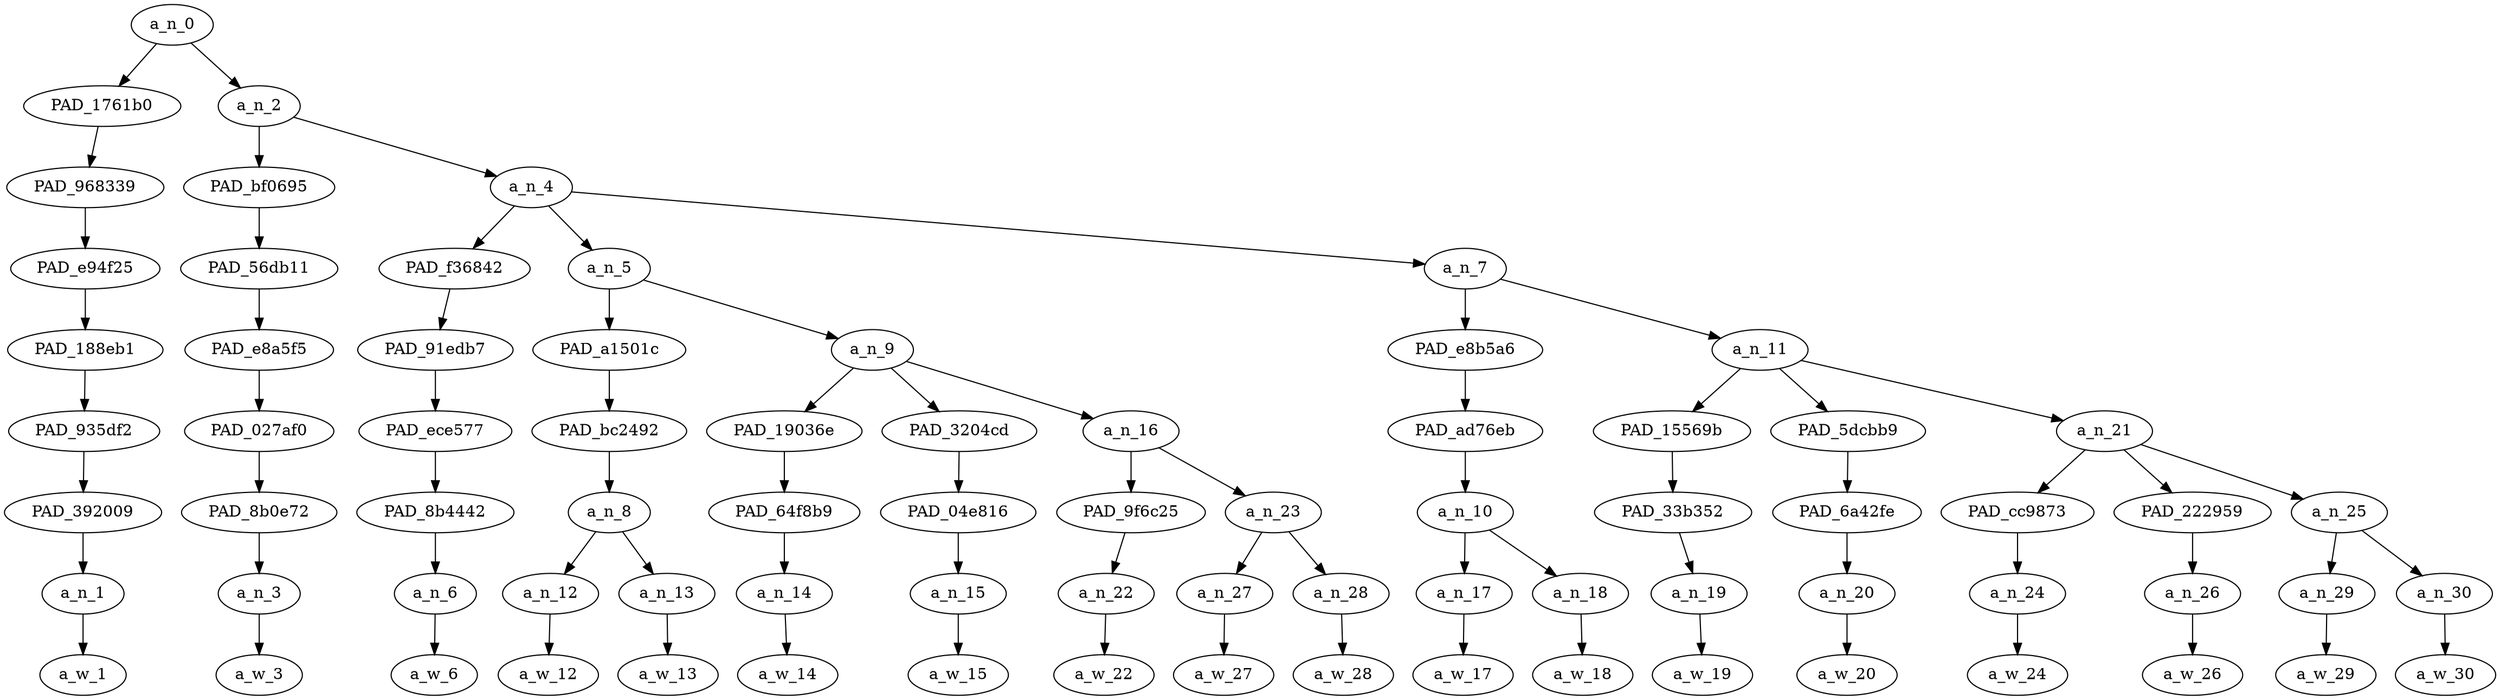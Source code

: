 strict digraph "" {
	a_n_0	[div_dir=1,
		index=0,
		level=8,
		pos="2.3229166666666665,8!",
		text_span="[0, 1, 2, 3, 4, 5, 6, 7, 8, 9, 10, 11, 12, 13, 14, 15, 16, 17]",
		value=1.00000001];
	PAD_1761b0	[div_dir=1,
		index=0,
		level=7,
		pos="0.0,7!",
		text_span="[0]",
		value=0.06061982];
	a_n_0 -> PAD_1761b0;
	a_n_2	[div_dir=1,
		index=1,
		level=7,
		pos="4.645833333333333,7!",
		text_span="[1, 2, 3, 4, 5, 6, 7, 8, 9, 10, 11, 12, 13, 14, 15, 16, 17]",
		value=0.93802493];
	a_n_0 -> a_n_2;
	PAD_968339	[div_dir=1,
		index=0,
		level=6,
		pos="0.0,6!",
		text_span="[0]",
		value=0.06061982];
	PAD_1761b0 -> PAD_968339;
	PAD_e94f25	[div_dir=1,
		index=0,
		level=5,
		pos="0.0,5!",
		text_span="[0]",
		value=0.06061982];
	PAD_968339 -> PAD_e94f25;
	PAD_188eb1	[div_dir=1,
		index=0,
		level=4,
		pos="0.0,4!",
		text_span="[0]",
		value=0.06061982];
	PAD_e94f25 -> PAD_188eb1;
	PAD_935df2	[div_dir=1,
		index=0,
		level=3,
		pos="0.0,3!",
		text_span="[0]",
		value=0.06061982];
	PAD_188eb1 -> PAD_935df2;
	PAD_392009	[div_dir=1,
		index=0,
		level=2,
		pos="0.0,2!",
		text_span="[0]",
		value=0.06061982];
	PAD_935df2 -> PAD_392009;
	a_n_1	[div_dir=1,
		index=0,
		level=1,
		pos="0.0,1!",
		text_span="[0]",
		value=0.06061982];
	PAD_392009 -> a_n_1;
	a_w_1	[div_dir=0,
		index=0,
		level=0,
		pos="0,0!",
		text_span="[0]",
		value=i];
	a_n_1 -> a_w_1;
	PAD_bf0695	[div_dir=1,
		index=1,
		level=6,
		pos="1.0,6!",
		text_span="[1]",
		value=0.03777038];
	a_n_2 -> PAD_bf0695;
	a_n_4	[div_dir=1,
		index=2,
		level=6,
		pos="8.291666666666666,6!",
		text_span="[2, 3, 4, 5, 6, 7, 8, 9, 10, 11, 12, 13, 14, 15, 16, 17]",
		value=0.89902050];
	a_n_2 -> a_n_4;
	PAD_56db11	[div_dir=1,
		index=1,
		level=5,
		pos="1.0,5!",
		text_span="[1]",
		value=0.03777038];
	PAD_bf0695 -> PAD_56db11;
	PAD_e8a5f5	[div_dir=1,
		index=1,
		level=4,
		pos="1.0,4!",
		text_span="[1]",
		value=0.03777038];
	PAD_56db11 -> PAD_e8a5f5;
	PAD_027af0	[div_dir=1,
		index=1,
		level=3,
		pos="1.0,3!",
		text_span="[1]",
		value=0.03777038];
	PAD_e8a5f5 -> PAD_027af0;
	PAD_8b0e72	[div_dir=1,
		index=1,
		level=2,
		pos="1.0,2!",
		text_span="[1]",
		value=0.03777038];
	PAD_027af0 -> PAD_8b0e72;
	a_n_3	[div_dir=1,
		index=1,
		level=1,
		pos="1.0,1!",
		text_span="[1]",
		value=0.03777038];
	PAD_8b0e72 -> a_n_3;
	a_w_3	[div_dir=0,
		index=1,
		level=0,
		pos="1,0!",
		text_span="[1]",
		value=m];
	a_n_3 -> a_w_3;
	PAD_f36842	[div_dir=1,
		index=3,
		level=5,
		pos="9.0,5!",
		text_span="[9]",
		value=0.02935913];
	a_n_4 -> PAD_f36842;
	a_n_5	[div_dir=1,
		index=2,
		level=5,
		pos="3.875,5!",
		text_span="[2, 3, 4, 5, 6, 7, 8]",
		value=0.35994971];
	a_n_4 -> a_n_5;
	a_n_7	[div_dir=1,
		index=4,
		level=5,
		pos="12.0,5!",
		text_span="[10, 11, 12, 13, 14, 15, 16, 17]",
		value=0.50847790];
	a_n_4 -> a_n_7;
	PAD_91edb7	[div_dir=1,
		index=4,
		level=4,
		pos="9.0,4!",
		text_span="[9]",
		value=0.02935913];
	PAD_f36842 -> PAD_91edb7;
	PAD_ece577	[div_dir=1,
		index=6,
		level=3,
		pos="9.0,3!",
		text_span="[9]",
		value=0.02935913];
	PAD_91edb7 -> PAD_ece577;
	PAD_8b4442	[div_dir=1,
		index=7,
		level=2,
		pos="9.0,2!",
		text_span="[9]",
		value=0.02935913];
	PAD_ece577 -> PAD_8b4442;
	a_n_6	[div_dir=1,
		index=9,
		level=1,
		pos="9.0,1!",
		text_span="[9]",
		value=0.02935913];
	PAD_8b4442 -> a_n_6;
	a_w_6	[div_dir=0,
		index=9,
		level=0,
		pos="9,0!",
		text_span="[9]",
		value=and];
	a_n_6 -> a_w_6;
	PAD_a1501c	[div_dir=1,
		index=2,
		level=4,
		pos="2.5,4!",
		text_span="[2, 3]",
		value=0.12419362];
	a_n_5 -> PAD_a1501c;
	a_n_9	[div_dir=1,
		index=3,
		level=4,
		pos="5.25,4!",
		text_span="[4, 5, 6, 7, 8]",
		value=0.23549281];
	a_n_5 -> a_n_9;
	PAD_bc2492	[div_dir=1,
		index=2,
		level=3,
		pos="2.5,3!",
		text_span="[2, 3]",
		value=0.12419362];
	PAD_a1501c -> PAD_bc2492;
	a_n_8	[div_dir=1,
		index=2,
		level=2,
		pos="2.5,2!",
		text_span="[2, 3]",
		value=0.12419362];
	PAD_bc2492 -> a_n_8;
	a_n_12	[div_dir=1,
		index=2,
		level=1,
		pos="2.0,1!",
		text_span="[2]",
		value=0.05273316];
	a_n_8 -> a_n_12;
	a_n_13	[div_dir=-1,
		index=3,
		level=1,
		pos="3.0,1!",
		text_span="[3]",
		value=0.07139789];
	a_n_8 -> a_n_13;
	a_w_12	[div_dir=0,
		index=2,
		level=0,
		pos="2,0!",
		text_span="[2]",
		value=glad];
	a_n_12 -> a_w_12;
	a_w_13	[div_dir=0,
		index=3,
		level=0,
		pos="3,0!",
		text_span="[3]",
		value=ds];
	a_n_13 -> a_w_13;
	PAD_19036e	[div_dir=-1,
		index=3,
		level=3,
		pos="4.0,3!",
		text_span="[4]",
		value=0.03608631];
	a_n_9 -> PAD_19036e;
	PAD_3204cd	[div_dir=1,
		index=4,
		level=3,
		pos="5.0,3!",
		text_span="[5]",
		value=0.03106903];
	a_n_9 -> PAD_3204cd;
	a_n_16	[div_dir=1,
		index=5,
		level=3,
		pos="6.75,3!",
		text_span="[6, 7, 8]",
		value=0.16807281];
	a_n_9 -> a_n_16;
	PAD_64f8b9	[div_dir=-1,
		index=3,
		level=2,
		pos="4.0,2!",
		text_span="[4]",
		value=0.03608631];
	PAD_19036e -> PAD_64f8b9;
	a_n_14	[div_dir=-1,
		index=4,
		level=1,
		pos="4.0,1!",
		text_span="[4]",
		value=0.03608631];
	PAD_64f8b9 -> a_n_14;
	a_w_14	[div_dir=0,
		index=4,
		level=0,
		pos="4,0!",
		text_span="[4]",
		value=is];
	a_n_14 -> a_w_14;
	PAD_04e816	[div_dir=1,
		index=4,
		level=2,
		pos="5.0,2!",
		text_span="[5]",
		value=0.03106903];
	PAD_3204cd -> PAD_04e816;
	a_n_15	[div_dir=1,
		index=5,
		level=1,
		pos="5.0,1!",
		text_span="[5]",
		value=0.03106903];
	PAD_04e816 -> a_n_15;
	a_w_15	[div_dir=0,
		index=5,
		level=0,
		pos="5,0!",
		text_span="[5]",
		value=back];
	a_n_15 -> a_w_15;
	PAD_9f6c25	[div_dir=1,
		index=5,
		level=2,
		pos="6.0,2!",
		text_span="[6]",
		value=0.03019928];
	a_n_16 -> PAD_9f6c25;
	a_n_23	[div_dir=1,
		index=6,
		level=2,
		pos="7.5,2!",
		text_span="[7, 8]",
		value=0.13761280];
	a_n_16 -> a_n_23;
	a_n_22	[div_dir=1,
		index=6,
		level=1,
		pos="6.0,1!",
		text_span="[6]",
		value=0.03019928];
	PAD_9f6c25 -> a_n_22;
	a_w_22	[div_dir=0,
		index=6,
		level=0,
		pos="6,0!",
		text_span="[6]",
		value=on];
	a_n_22 -> a_w_22;
	a_n_27	[div_dir=1,
		index=7,
		level=1,
		pos="7.0,1!",
		text_span="[7]",
		value=0.10675528];
	a_n_23 -> a_n_27;
	a_n_28	[div_dir=1,
		index=8,
		level=1,
		pos="8.0,1!",
		text_span="[8]",
		value=0.03066825];
	a_n_23 -> a_n_28;
	a_w_27	[div_dir=0,
		index=7,
		level=0,
		pos="7,0!",
		text_span="[7]",
		value=dailystormer];
	a_n_27 -> a_w_27;
	a_w_28	[div_dir=0,
		index=8,
		level=0,
		pos="8,0!",
		text_span="[8]",
		value=top];
	a_n_28 -> a_w_28;
	PAD_e8b5a6	[div_dir=1,
		index=5,
		level=4,
		pos="10.5,4!",
		text_span="[10, 11]",
		value=0.27013602];
	a_n_7 -> PAD_e8b5a6;
	a_n_11	[div_dir=1,
		index=6,
		level=4,
		pos="13.5,4!",
		text_span="[12, 13, 14, 15, 16, 17]",
		value=0.23686075];
	a_n_7 -> a_n_11;
	PAD_ad76eb	[div_dir=1,
		index=7,
		level=3,
		pos="10.5,3!",
		text_span="[10, 11]",
		value=0.27013602];
	PAD_e8b5a6 -> PAD_ad76eb;
	a_n_10	[div_dir=1,
		index=8,
		level=2,
		pos="10.5,2!",
		text_span="[10, 11]",
		value=0.27013602];
	PAD_ad76eb -> a_n_10;
	a_n_17	[div_dir=1,
		index=10,
		level=1,
		pos="10.0,1!",
		text_span="[10]",
		value=0.04496120];
	a_n_10 -> a_n_17;
	a_n_18	[div_dir=1,
		index=11,
		level=1,
		pos="11.0,1!",
		text_span="[11]",
		value=0.22312219];
	a_n_10 -> a_n_18;
	a_w_17	[div_dir=0,
		index=10,
		level=0,
		pos="10,0!",
		text_span="[10]",
		value=no];
	a_n_17 -> a_w_17;
	a_w_18	[div_dir=0,
		index=11,
		level=0,
		pos="11,0!",
		text_span="[11]",
		value=kike];
	a_n_18 -> a_w_18;
	PAD_15569b	[div_dir=1,
		index=8,
		level=3,
		pos="12.0,3!",
		text_span="[12]",
		value=0.03911866];
	a_n_11 -> PAD_15569b;
	PAD_5dcbb9	[div_dir=1,
		index=9,
		level=3,
		pos="13.0,3!",
		text_span="[13]",
		value=0.03477201];
	a_n_11 -> PAD_5dcbb9;
	a_n_21	[div_dir=1,
		index=10,
		level=3,
		pos="15.5,3!",
		text_span="[14, 15, 16, 17]",
		value=0.16262476];
	a_n_11 -> a_n_21;
	PAD_33b352	[div_dir=1,
		index=9,
		level=2,
		pos="12.0,2!",
		text_span="[12]",
		value=0.03911866];
	PAD_15569b -> PAD_33b352;
	a_n_19	[div_dir=1,
		index=12,
		level=1,
		pos="12.0,1!",
		text_span="[12]",
		value=0.03911866];
	PAD_33b352 -> a_n_19;
	a_w_19	[div_dir=0,
		index=12,
		level=0,
		pos="12,0!",
		text_span="[12]",
		value=will];
	a_n_19 -> a_w_19;
	PAD_6a42fe	[div_dir=1,
		index=10,
		level=2,
		pos="13.0,2!",
		text_span="[13]",
		value=0.03477201];
	PAD_5dcbb9 -> PAD_6a42fe;
	a_n_20	[div_dir=1,
		index=13,
		level=1,
		pos="13.0,1!",
		text_span="[13]",
		value=0.03477201];
	PAD_6a42fe -> a_n_20;
	a_w_20	[div_dir=0,
		index=13,
		level=0,
		pos="13,0!",
		text_span="[13]",
		value=ever];
	a_n_20 -> a_w_20;
	PAD_cc9873	[div_dir=1,
		index=11,
		level=2,
		pos="14.0,2!",
		text_span="[14]",
		value=0.03771684];
	a_n_21 -> PAD_cc9873;
	PAD_222959	[div_dir=1,
		index=13,
		level=2,
		pos="17.0,2!",
		text_span="[17]",
		value=0.04090022];
	a_n_21 -> PAD_222959;
	a_n_25	[div_dir=1,
		index=12,
		level=2,
		pos="15.5,2!",
		text_span="[15, 16]",
		value=0.08369358];
	a_n_21 -> a_n_25;
	a_n_24	[div_dir=1,
		index=14,
		level=1,
		pos="14.0,1!",
		text_span="[14]",
		value=0.03771684];
	PAD_cc9873 -> a_n_24;
	a_w_24	[div_dir=0,
		index=14,
		level=0,
		pos="14,0!",
		text_span="[14]",
		value=hold];
	a_n_24 -> a_w_24;
	a_n_26	[div_dir=1,
		index=17,
		level=1,
		pos="17.0,1!",
		text_span="[17]",
		value=0.04090022];
	PAD_222959 -> a_n_26;
	a_w_26	[div_dir=0,
		index=17,
		level=0,
		pos="17,0!",
		text_span="[17]",
		value=down];
	a_n_26 -> a_w_26;
	a_n_29	[div_dir=1,
		index=15,
		level=1,
		pos="15.0,1!",
		text_span="[15]",
		value=0.03991870];
	a_n_25 -> a_n_29;
	a_n_30	[div_dir=1,
		index=16,
		level=1,
		pos="16.0,1!",
		text_span="[16]",
		value=0.04343291];
	a_n_25 -> a_n_30;
	a_w_29	[div_dir=0,
		index=15,
		level=0,
		pos="15,0!",
		text_span="[15]",
		value=our];
	a_n_29 -> a_w_29;
	a_w_30	[div_dir=0,
		index=16,
		level=0,
		pos="16,0!",
		text_span="[16]",
		value=movement];
	a_n_30 -> a_w_30;
}
